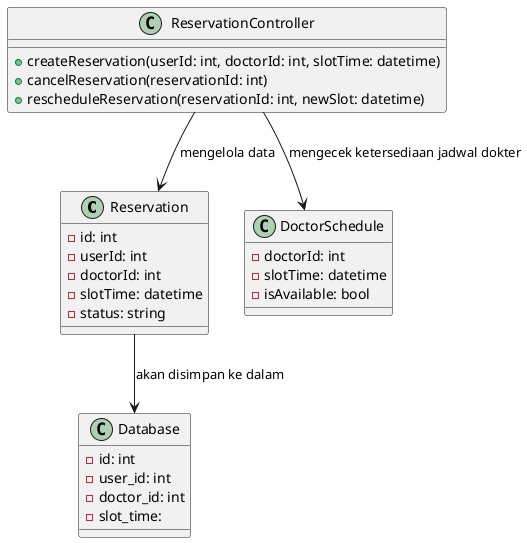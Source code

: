 @startuml

abstract class Reservation
abstract ReservationController
abstract DoctorSchedule 
abstract Database

ReservationController --> Reservation : mengelola data
ReservationController --> DoctorSchedule : mengecek ketersediaan jadwal dokter
Reservation --> Database : akan disimpan ke dalam 

class ReservationController {
  +createReservation(userId: int, doctorId: int, slotTime: datetime)
  +cancelReservation(reservationId: int)
  +rescheduleReservation(reservationId: int, newSlot: datetime)
}
class Reservation {
  -id: int
  -userId: int
  -doctorId: int
  -slotTime: datetime
  -status: string
}
class DoctorSchedule {
  -doctorId: int
  -slotTime: datetime
  -isAvailable: bool
}
class Database {
 -id: int
 - user_id: int
 - doctor_id: int
 - slot_time:
}

@enduml
